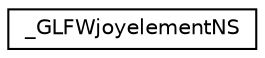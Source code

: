 digraph "Graphical Class Hierarchy"
{
 // LATEX_PDF_SIZE
  edge [fontname="Helvetica",fontsize="10",labelfontname="Helvetica",labelfontsize="10"];
  node [fontname="Helvetica",fontsize="10",shape=record];
  rankdir="LR";
  Node0 [label="_GLFWjoyelementNS",height=0.2,width=0.4,color="black", fillcolor="white", style="filled",URL="$struct__GLFWjoyelementNS.html",tooltip=" "];
}
